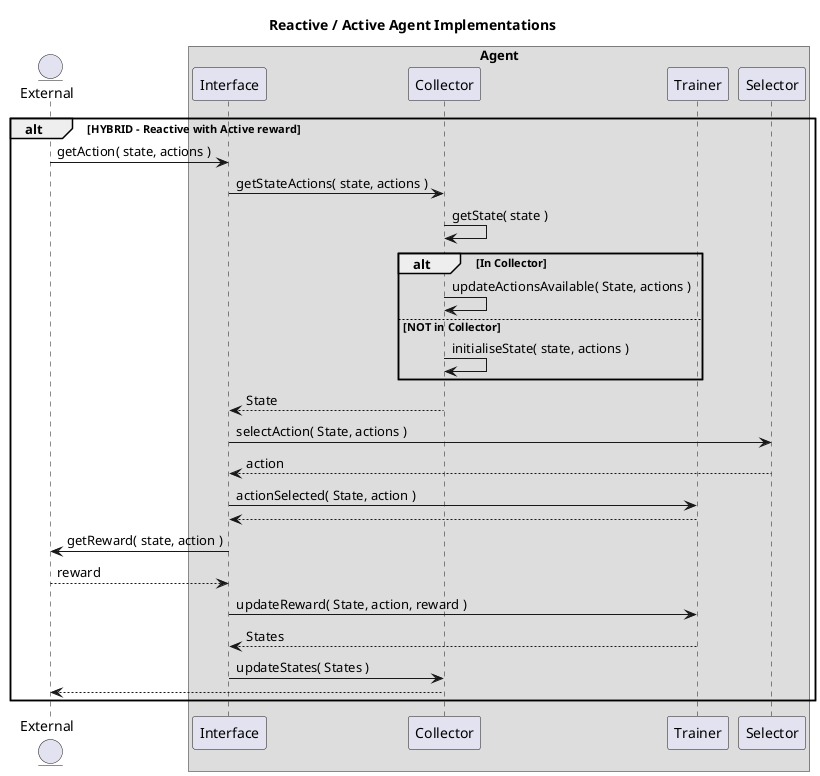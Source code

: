 @startuml

title Reactive / Active Agent Implementations

entity External
box "Agent"
  participant Interface 
  participant Collector
  participant Trainer
  participant Selector 
end box

alt HYBRID - Reactive with Active reward
  External    -> Interface : getAction( state, actions )
  Interface   -> Collector : getStateActions( state, actions )
  Collector   -> Collector : getState( state )

  alt In Collector
    Collector   -> Collector : updateActionsAvailable( State, actions )
  else NOT in Collector
    Collector   -> Collector : initialiseState( state, actions )
  end

  Interface    <-- Collector : State
  Interface     -> Selector  : selectAction( State, actions )
  Interface    <-- Selector  : action
  Interface     -> Trainer   : actionSelected( State, action )
  Interface    <-- Trainer
  External      <- Interface : getReward( state, action )
  External     --> Interface : reward
  Interface     -> Trainer   : updateReward( State, action, reward )
  Interface    <-- Trainer   : States
  Interface    ->  Collector : updateStates( States )
  External     <-- Collector 
end

@enduml